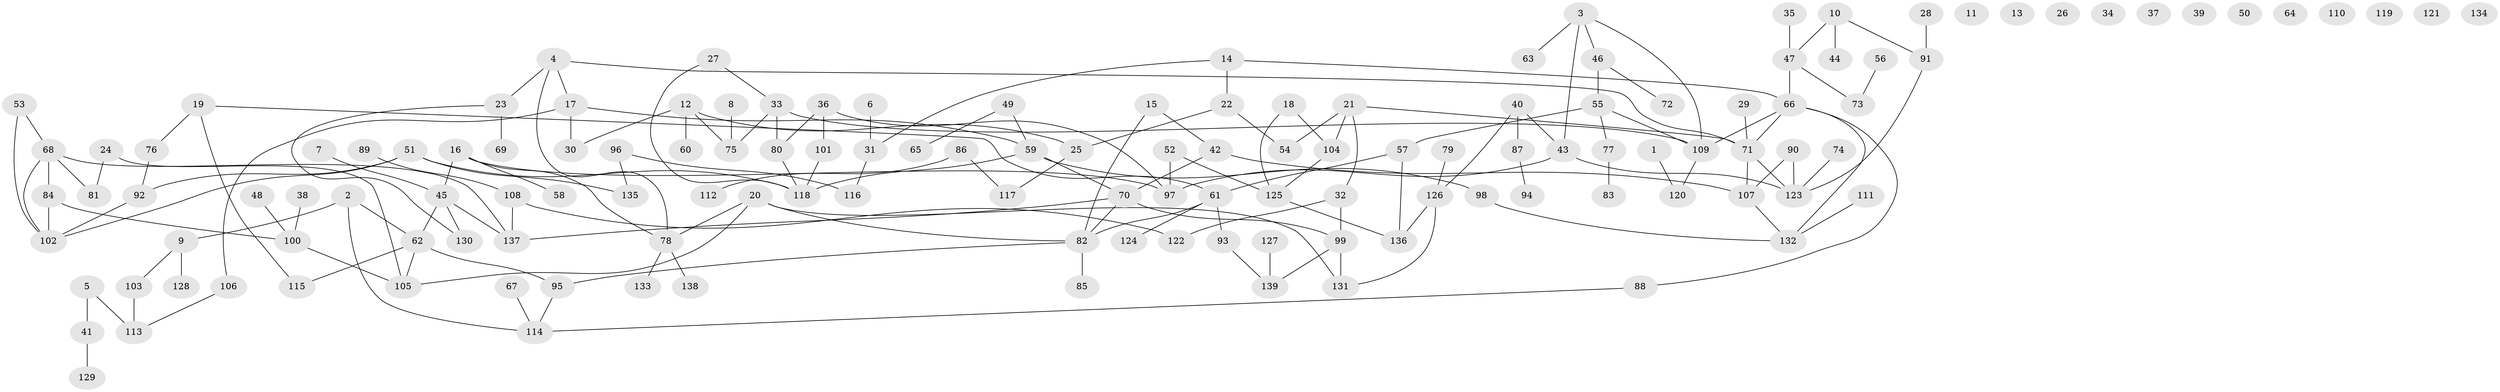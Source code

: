 // Generated by graph-tools (version 1.1) at 2025/25/03/09/25 03:25:23]
// undirected, 139 vertices, 169 edges
graph export_dot {
graph [start="1"]
  node [color=gray90,style=filled];
  1;
  2;
  3;
  4;
  5;
  6;
  7;
  8;
  9;
  10;
  11;
  12;
  13;
  14;
  15;
  16;
  17;
  18;
  19;
  20;
  21;
  22;
  23;
  24;
  25;
  26;
  27;
  28;
  29;
  30;
  31;
  32;
  33;
  34;
  35;
  36;
  37;
  38;
  39;
  40;
  41;
  42;
  43;
  44;
  45;
  46;
  47;
  48;
  49;
  50;
  51;
  52;
  53;
  54;
  55;
  56;
  57;
  58;
  59;
  60;
  61;
  62;
  63;
  64;
  65;
  66;
  67;
  68;
  69;
  70;
  71;
  72;
  73;
  74;
  75;
  76;
  77;
  78;
  79;
  80;
  81;
  82;
  83;
  84;
  85;
  86;
  87;
  88;
  89;
  90;
  91;
  92;
  93;
  94;
  95;
  96;
  97;
  98;
  99;
  100;
  101;
  102;
  103;
  104;
  105;
  106;
  107;
  108;
  109;
  110;
  111;
  112;
  113;
  114;
  115;
  116;
  117;
  118;
  119;
  120;
  121;
  122;
  123;
  124;
  125;
  126;
  127;
  128;
  129;
  130;
  131;
  132;
  133;
  134;
  135;
  136;
  137;
  138;
  139;
  1 -- 120;
  2 -- 9;
  2 -- 62;
  2 -- 114;
  3 -- 43;
  3 -- 46;
  3 -- 63;
  3 -- 109;
  4 -- 17;
  4 -- 23;
  4 -- 71;
  4 -- 78;
  5 -- 41;
  5 -- 113;
  6 -- 31;
  7 -- 45;
  8 -- 75;
  9 -- 103;
  9 -- 128;
  10 -- 44;
  10 -- 47;
  10 -- 91;
  12 -- 25;
  12 -- 30;
  12 -- 60;
  12 -- 75;
  14 -- 22;
  14 -- 31;
  14 -- 66;
  15 -- 42;
  15 -- 82;
  16 -- 45;
  16 -- 58;
  16 -- 78;
  16 -- 97;
  17 -- 30;
  17 -- 59;
  17 -- 106;
  18 -- 104;
  18 -- 125;
  19 -- 61;
  19 -- 76;
  19 -- 115;
  20 -- 78;
  20 -- 82;
  20 -- 105;
  20 -- 131;
  21 -- 32;
  21 -- 54;
  21 -- 71;
  21 -- 104;
  22 -- 25;
  22 -- 54;
  23 -- 69;
  23 -- 130;
  24 -- 81;
  24 -- 105;
  25 -- 117;
  27 -- 33;
  27 -- 118;
  28 -- 91;
  29 -- 71;
  31 -- 116;
  32 -- 99;
  32 -- 122;
  33 -- 75;
  33 -- 80;
  33 -- 109;
  35 -- 47;
  36 -- 80;
  36 -- 97;
  36 -- 101;
  38 -- 100;
  40 -- 43;
  40 -- 87;
  40 -- 126;
  41 -- 129;
  42 -- 70;
  42 -- 107;
  43 -- 97;
  43 -- 123;
  45 -- 62;
  45 -- 130;
  45 -- 137;
  46 -- 55;
  46 -- 72;
  47 -- 66;
  47 -- 73;
  48 -- 100;
  49 -- 59;
  49 -- 65;
  51 -- 92;
  51 -- 102;
  51 -- 118;
  51 -- 135;
  52 -- 97;
  52 -- 125;
  53 -- 68;
  53 -- 102;
  55 -- 57;
  55 -- 77;
  55 -- 109;
  56 -- 73;
  57 -- 61;
  57 -- 136;
  59 -- 70;
  59 -- 98;
  59 -- 118;
  61 -- 82;
  61 -- 93;
  61 -- 124;
  62 -- 95;
  62 -- 105;
  62 -- 115;
  66 -- 71;
  66 -- 88;
  66 -- 109;
  66 -- 132;
  67 -- 114;
  68 -- 81;
  68 -- 84;
  68 -- 102;
  68 -- 137;
  70 -- 82;
  70 -- 99;
  70 -- 137;
  71 -- 107;
  71 -- 123;
  74 -- 123;
  76 -- 92;
  77 -- 83;
  78 -- 133;
  78 -- 138;
  79 -- 126;
  80 -- 118;
  82 -- 85;
  82 -- 95;
  84 -- 100;
  84 -- 102;
  86 -- 112;
  86 -- 117;
  87 -- 94;
  88 -- 114;
  89 -- 108;
  90 -- 107;
  90 -- 123;
  91 -- 123;
  92 -- 102;
  93 -- 139;
  95 -- 114;
  96 -- 116;
  96 -- 135;
  98 -- 132;
  99 -- 131;
  99 -- 139;
  100 -- 105;
  101 -- 118;
  103 -- 113;
  104 -- 125;
  106 -- 113;
  107 -- 132;
  108 -- 122;
  108 -- 137;
  109 -- 120;
  111 -- 132;
  125 -- 136;
  126 -- 131;
  126 -- 136;
  127 -- 139;
}
